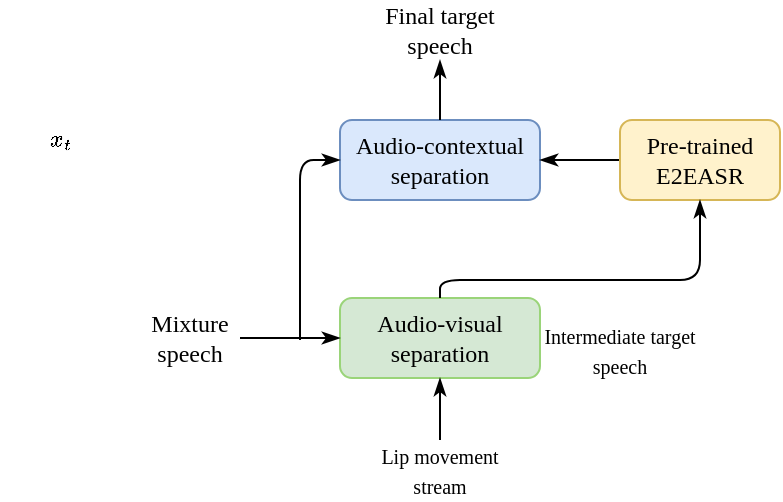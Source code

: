 <mxfile version="15.2.7" type="github">
  <diagram id="y_EGhvHL0gBH4iH_qR2R" name="Page-1">
    <mxGraphModel dx="1679" dy="533" grid="1" gridSize="10" guides="1" tooltips="1" connect="1" arrows="1" fold="1" page="1" pageScale="1" pageWidth="827" pageHeight="1169" math="1" shadow="0">
      <root>
        <mxCell id="0" />
        <mxCell id="1" parent="0" />
        <mxCell id="VpKqUX4VM9mPJ3Cbt_9l-1" value="&lt;font face=&quot;Times New Roman&quot;&gt;Audio-visual separation&lt;/font&gt;" style="rounded=1;whiteSpace=wrap;html=1;fillColor=#d5e8d4;strokeColor=#9AD479;shadow=0;strokeWidth=1;" vertex="1" parent="1">
          <mxGeometry x="80" y="319" width="100" height="40" as="geometry" />
        </mxCell>
        <mxCell id="VpKqUX4VM9mPJ3Cbt_9l-2" value="&lt;font face=&quot;Times New Roman&quot;&gt;Audio-contextual separation&lt;/font&gt;" style="rounded=1;whiteSpace=wrap;html=1;fillColor=#dae8fc;strokeColor=#6c8ebf;strokeWidth=1;" vertex="1" parent="1">
          <mxGeometry x="80" y="230" width="100" height="40" as="geometry" />
        </mxCell>
        <mxCell id="VpKqUX4VM9mPJ3Cbt_9l-5" value="" style="edgeStyle=orthogonalEdgeStyle;rounded=0;orthogonalLoop=1;jettySize=auto;html=1;endArrow=classicThin;endFill=1;" edge="1" parent="1" source="VpKqUX4VM9mPJ3Cbt_9l-4" target="VpKqUX4VM9mPJ3Cbt_9l-2">
          <mxGeometry relative="1" as="geometry" />
        </mxCell>
        <mxCell id="VpKqUX4VM9mPJ3Cbt_9l-4" value="&lt;font face=&quot;Times New Roman&quot;&gt;Pre-trained&lt;br&gt;E2EASR&lt;/font&gt;" style="rounded=1;whiteSpace=wrap;html=1;fillColor=#fff2cc;strokeColor=#d6b656;strokeWidth=1;" vertex="1" parent="1">
          <mxGeometry x="220" y="230" width="80" height="40" as="geometry" />
        </mxCell>
        <mxCell id="VpKqUX4VM9mPJ3Cbt_9l-7" value="" style="edgeStyle=orthogonalEdgeStyle;rounded=0;orthogonalLoop=1;jettySize=auto;html=1;endArrow=classicThin;endFill=1;" edge="1" parent="1" source="VpKqUX4VM9mPJ3Cbt_9l-6" target="VpKqUX4VM9mPJ3Cbt_9l-1">
          <mxGeometry relative="1" as="geometry" />
        </mxCell>
        <mxCell id="VpKqUX4VM9mPJ3Cbt_9l-6" value="&lt;font style=&quot;font-size: 10px&quot; face=&quot;Times New Roman&quot;&gt;Lip movement stream&lt;/font&gt;" style="text;html=1;strokeColor=none;fillColor=none;align=center;verticalAlign=middle;whiteSpace=wrap;rounded=0;shadow=0;" vertex="1" parent="1">
          <mxGeometry x="90" y="390" width="80" height="30" as="geometry" />
        </mxCell>
        <mxCell id="VpKqUX4VM9mPJ3Cbt_9l-9" value="" style="edgeStyle=orthogonalEdgeStyle;rounded=0;orthogonalLoop=1;jettySize=auto;html=1;endArrow=classicThin;endFill=1;exitX=1;exitY=0.5;exitDx=0;exitDy=0;" edge="1" parent="1" source="VpKqUX4VM9mPJ3Cbt_9l-8" target="VpKqUX4VM9mPJ3Cbt_9l-1">
          <mxGeometry relative="1" as="geometry" />
        </mxCell>
        <mxCell id="VpKqUX4VM9mPJ3Cbt_9l-8" value="&lt;font face=&quot;Times New Roman&quot;&gt;Mixture speech&lt;/font&gt;" style="text;html=1;strokeColor=none;fillColor=none;align=center;verticalAlign=middle;whiteSpace=wrap;rounded=0;shadow=0;" vertex="1" parent="1">
          <mxGeometry x="-20" y="324" width="50" height="30" as="geometry" />
        </mxCell>
        <mxCell id="VpKqUX4VM9mPJ3Cbt_9l-10" value="" style="edgeStyle=elbowEdgeStyle;elbow=vertical;endArrow=classicThin;html=1;endFill=1;" edge="1" parent="1">
          <mxGeometry width="50" height="50" relative="1" as="geometry">
            <mxPoint x="60" y="340" as="sourcePoint" />
            <mxPoint x="80" y="250" as="targetPoint" />
            <Array as="points">
              <mxPoint x="60" y="250" />
              <mxPoint x="80" y="250" />
              <mxPoint x="90" y="300" />
              <mxPoint x="178" y="380" />
            </Array>
          </mxGeometry>
        </mxCell>
        <mxCell id="VpKqUX4VM9mPJ3Cbt_9l-13" value="&lt;font style=&quot;font-size: 10px&quot; face=&quot;Times New Roman&quot;&gt;Intermediate target speech&lt;/font&gt;" style="text;html=1;strokeColor=none;fillColor=none;align=center;verticalAlign=middle;whiteSpace=wrap;rounded=0;shadow=0;" vertex="1" parent="1">
          <mxGeometry x="180" y="330" width="80" height="30" as="geometry" />
        </mxCell>
        <mxCell id="VpKqUX4VM9mPJ3Cbt_9l-15" value="" style="endArrow=classicThin;html=1;endFill=1;entryX=0.5;entryY=1;entryDx=0;entryDy=0;" edge="1" parent="1" source="VpKqUX4VM9mPJ3Cbt_9l-2" target="VpKqUX4VM9mPJ3Cbt_9l-16">
          <mxGeometry width="50" height="50" relative="1" as="geometry">
            <mxPoint x="450" y="360" as="sourcePoint" />
            <mxPoint x="420" y="360" as="targetPoint" />
          </mxGeometry>
        </mxCell>
        <mxCell id="VpKqUX4VM9mPJ3Cbt_9l-16" value="&lt;font face=&quot;Times New Roman&quot;&gt;Final target speech&lt;/font&gt;" style="text;html=1;strokeColor=none;fillColor=none;align=center;verticalAlign=middle;whiteSpace=wrap;rounded=0;shadow=0;" vertex="1" parent="1">
          <mxGeometry x="95" y="170" width="70" height="30" as="geometry" />
        </mxCell>
        <mxCell id="VpKqUX4VM9mPJ3Cbt_9l-18" value="" style="edgeStyle=elbowEdgeStyle;elbow=vertical;endArrow=classicThin;html=1;entryX=0.5;entryY=1;entryDx=0;entryDy=0;endFill=1;" edge="1" parent="1" source="VpKqUX4VM9mPJ3Cbt_9l-1" target="VpKqUX4VM9mPJ3Cbt_9l-4">
          <mxGeometry width="50" height="50" relative="1" as="geometry">
            <mxPoint x="210" y="315" as="sourcePoint" />
            <mxPoint x="260" y="265" as="targetPoint" />
            <Array as="points">
              <mxPoint x="190" y="310" />
            </Array>
          </mxGeometry>
        </mxCell>
        <mxCell id="VpKqUX4VM9mPJ3Cbt_9l-21" value="&lt;sub&gt;$$x_t$$&lt;/sub&gt;" style="text;html=1;align=center;verticalAlign=middle;resizable=0;points=[];autosize=1;strokeColor=none;fillColor=none;" vertex="1" parent="1">
          <mxGeometry x="-90" y="230" width="60" height="20" as="geometry" />
        </mxCell>
      </root>
    </mxGraphModel>
  </diagram>
</mxfile>
